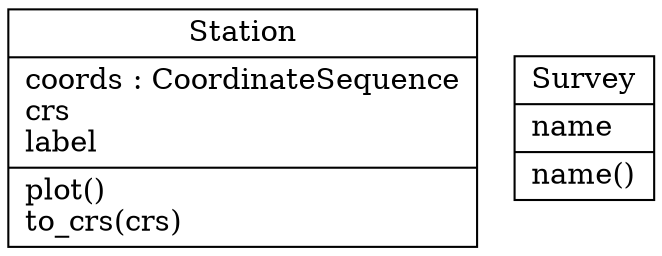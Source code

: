 digraph "classes_uml_bootsoff" {
charset="utf-8"
rankdir=BT
"0" [label="{Station|coords : CoordinateSequence\lcrs\llabel\l|plot()\lto_crs(crs)\l}", shape="record"];
"1" [label="{Survey|name\l|name()\l}", shape="record"];
}
